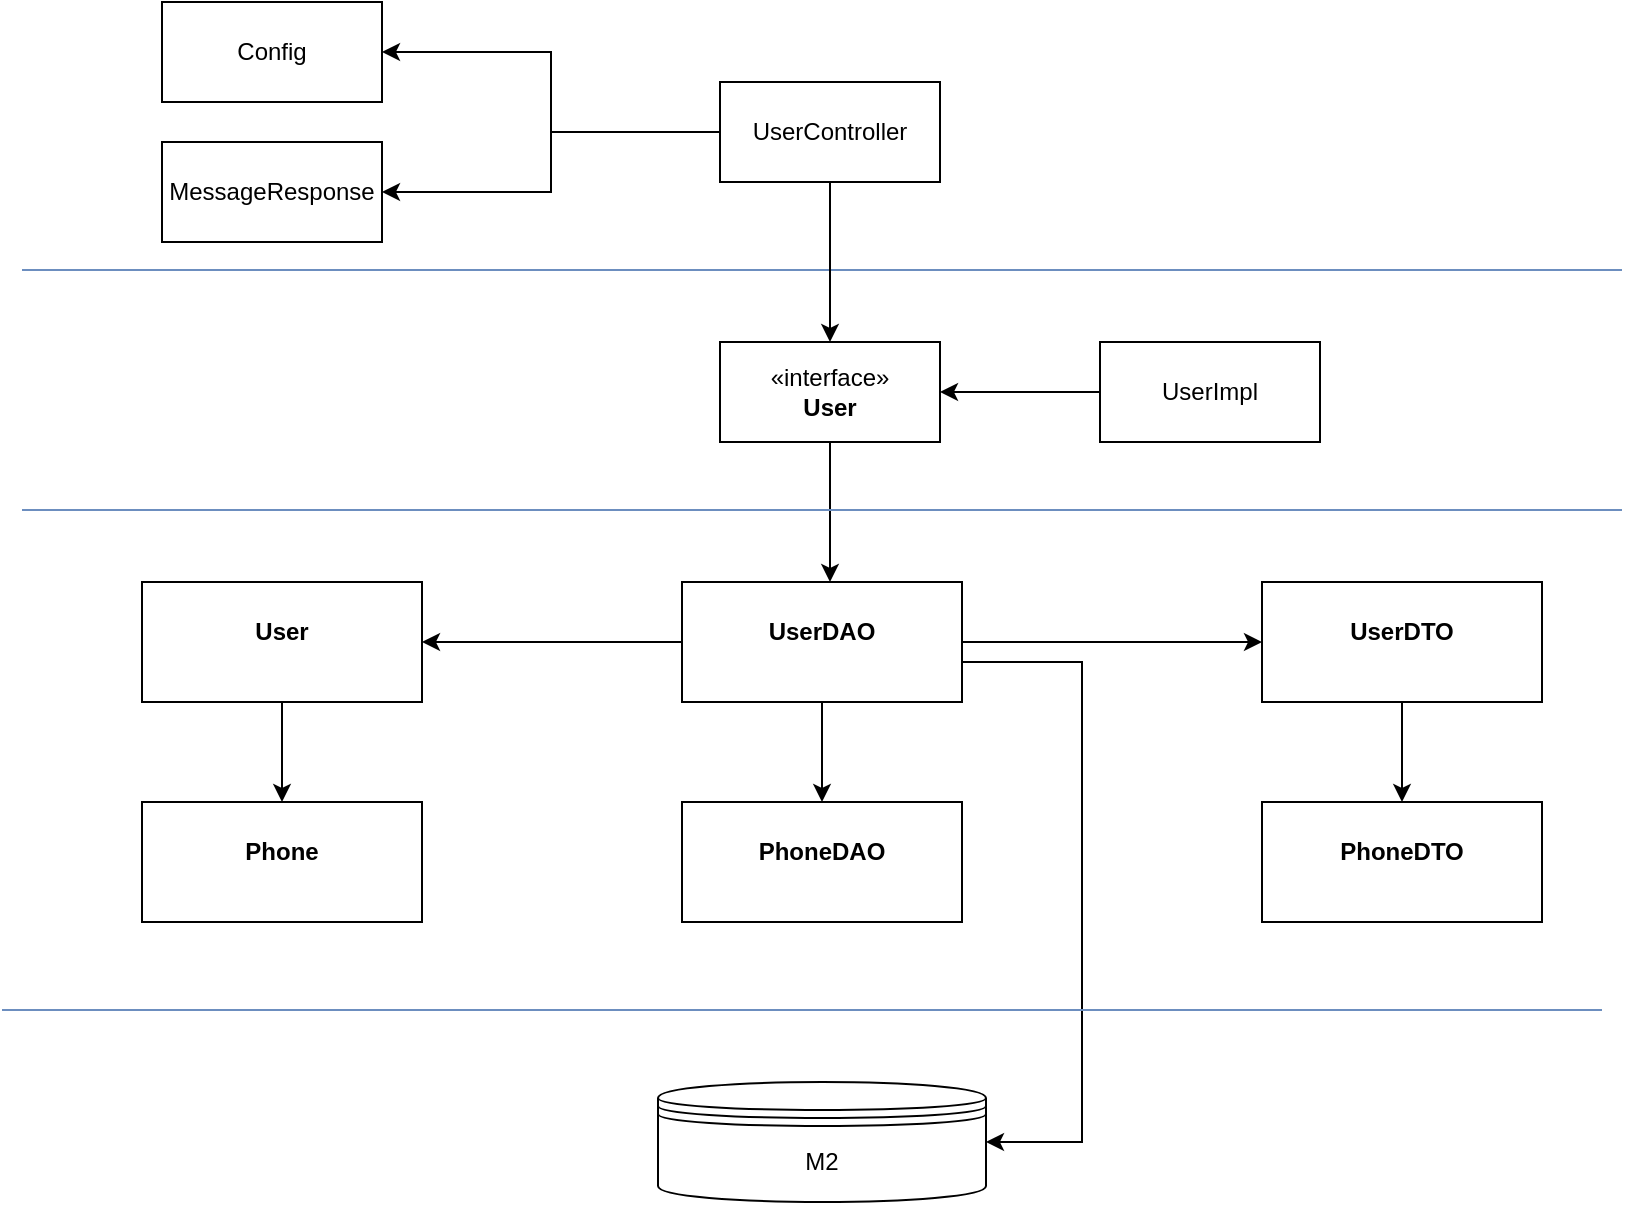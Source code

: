 <mxfile version="23.1.4" type="github">
  <diagram id="C5RBs43oDa-KdzZeNtuy" name="Page-1">
    <mxGraphModel dx="1410" dy="776" grid="1" gridSize="10" guides="1" tooltips="1" connect="1" arrows="1" fold="1" page="1" pageScale="1" pageWidth="827" pageHeight="1169" math="0" shadow="0">
      <root>
        <mxCell id="WIyWlLk6GJQsqaUBKTNV-0" />
        <mxCell id="WIyWlLk6GJQsqaUBKTNV-1" parent="WIyWlLk6GJQsqaUBKTNV-0" />
        <mxCell id="Q2zMbFvxR_m6wFwk5AVr-7" style="edgeStyle=orthogonalEdgeStyle;rounded=0;orthogonalLoop=1;jettySize=auto;html=1;entryX=0.5;entryY=0;entryDx=0;entryDy=0;" edge="1" parent="WIyWlLk6GJQsqaUBKTNV-1" source="Q2zMbFvxR_m6wFwk5AVr-4" target="Q2zMbFvxR_m6wFwk5AVr-6">
          <mxGeometry relative="1" as="geometry" />
        </mxCell>
        <mxCell id="Q2zMbFvxR_m6wFwk5AVr-4" value="&lt;p style=&quot;margin:0px;margin-top:4px;text-align:center;&quot;&gt;&lt;br&gt;&lt;b&gt;User&lt;/b&gt;&lt;/p&gt;" style="verticalAlign=top;align=left;overflow=fill;html=1;whiteSpace=wrap;" vertex="1" parent="WIyWlLk6GJQsqaUBKTNV-1">
          <mxGeometry x="79" y="330" width="140" height="60" as="geometry" />
        </mxCell>
        <mxCell id="Q2zMbFvxR_m6wFwk5AVr-6" value="&lt;p style=&quot;margin:0px;margin-top:4px;text-align:center;&quot;&gt;&lt;br&gt;&lt;b&gt;Phone&lt;/b&gt;&lt;/p&gt;" style="verticalAlign=top;align=left;overflow=fill;html=1;whiteSpace=wrap;" vertex="1" parent="WIyWlLk6GJQsqaUBKTNV-1">
          <mxGeometry x="79" y="440" width="140" height="60" as="geometry" />
        </mxCell>
        <mxCell id="Q2zMbFvxR_m6wFwk5AVr-9" style="edgeStyle=orthogonalEdgeStyle;rounded=0;orthogonalLoop=1;jettySize=auto;html=1;entryX=0.5;entryY=0;entryDx=0;entryDy=0;" edge="1" parent="WIyWlLk6GJQsqaUBKTNV-1" source="Q2zMbFvxR_m6wFwk5AVr-10" target="Q2zMbFvxR_m6wFwk5AVr-11">
          <mxGeometry relative="1" as="geometry" />
        </mxCell>
        <mxCell id="Q2zMbFvxR_m6wFwk5AVr-19" style="edgeStyle=orthogonalEdgeStyle;rounded=0;orthogonalLoop=1;jettySize=auto;html=1;" edge="1" parent="WIyWlLk6GJQsqaUBKTNV-1" source="Q2zMbFvxR_m6wFwk5AVr-10" target="Q2zMbFvxR_m6wFwk5AVr-13">
          <mxGeometry relative="1" as="geometry">
            <Array as="points">
              <mxPoint x="599" y="360" />
              <mxPoint x="599" y="360" />
            </Array>
          </mxGeometry>
        </mxCell>
        <mxCell id="Q2zMbFvxR_m6wFwk5AVr-28" style="edgeStyle=orthogonalEdgeStyle;rounded=0;orthogonalLoop=1;jettySize=auto;html=1;entryX=1;entryY=0.5;entryDx=0;entryDy=0;" edge="1" parent="WIyWlLk6GJQsqaUBKTNV-1" source="Q2zMbFvxR_m6wFwk5AVr-10" target="Q2zMbFvxR_m6wFwk5AVr-4">
          <mxGeometry relative="1" as="geometry">
            <Array as="points">
              <mxPoint x="249" y="360" />
              <mxPoint x="249" y="360" />
            </Array>
          </mxGeometry>
        </mxCell>
        <mxCell id="Q2zMbFvxR_m6wFwk5AVr-10" value="&lt;p style=&quot;margin:0px;margin-top:4px;text-align:center;&quot;&gt;&lt;br&gt;&lt;b&gt;UserDAO&lt;/b&gt;&lt;/p&gt;" style="verticalAlign=top;align=left;overflow=fill;html=1;whiteSpace=wrap;" vertex="1" parent="WIyWlLk6GJQsqaUBKTNV-1">
          <mxGeometry x="349" y="330" width="140" height="60" as="geometry" />
        </mxCell>
        <mxCell id="Q2zMbFvxR_m6wFwk5AVr-11" value="&lt;p style=&quot;margin:0px;margin-top:4px;text-align:center;&quot;&gt;&lt;br&gt;&lt;b&gt;PhoneDAO&lt;/b&gt;&lt;/p&gt;" style="verticalAlign=top;align=left;overflow=fill;html=1;whiteSpace=wrap;" vertex="1" parent="WIyWlLk6GJQsqaUBKTNV-1">
          <mxGeometry x="349" y="440" width="140" height="60" as="geometry" />
        </mxCell>
        <mxCell id="Q2zMbFvxR_m6wFwk5AVr-12" style="edgeStyle=orthogonalEdgeStyle;rounded=0;orthogonalLoop=1;jettySize=auto;html=1;entryX=0.5;entryY=0;entryDx=0;entryDy=0;" edge="1" parent="WIyWlLk6GJQsqaUBKTNV-1" source="Q2zMbFvxR_m6wFwk5AVr-13" target="Q2zMbFvxR_m6wFwk5AVr-14">
          <mxGeometry relative="1" as="geometry" />
        </mxCell>
        <mxCell id="Q2zMbFvxR_m6wFwk5AVr-13" value="&lt;p style=&quot;margin:0px;margin-top:4px;text-align:center;&quot;&gt;&lt;br&gt;&lt;b&gt;UserDTO&lt;/b&gt;&lt;/p&gt;" style="verticalAlign=top;align=left;overflow=fill;html=1;whiteSpace=wrap;" vertex="1" parent="WIyWlLk6GJQsqaUBKTNV-1">
          <mxGeometry x="639" y="330" width="140" height="60" as="geometry" />
        </mxCell>
        <mxCell id="Q2zMbFvxR_m6wFwk5AVr-14" value="&lt;p style=&quot;margin:0px;margin-top:4px;text-align:center;&quot;&gt;&lt;br&gt;&lt;b&gt;PhoneDTO&lt;/b&gt;&lt;/p&gt;" style="verticalAlign=top;align=left;overflow=fill;html=1;whiteSpace=wrap;" vertex="1" parent="WIyWlLk6GJQsqaUBKTNV-1">
          <mxGeometry x="639" y="440" width="140" height="60" as="geometry" />
        </mxCell>
        <mxCell id="Q2zMbFvxR_m6wFwk5AVr-17" value="M2" style="shape=datastore;whiteSpace=wrap;html=1;" vertex="1" parent="WIyWlLk6GJQsqaUBKTNV-1">
          <mxGeometry x="337" y="580" width="164" height="60" as="geometry" />
        </mxCell>
        <mxCell id="Q2zMbFvxR_m6wFwk5AVr-18" style="edgeStyle=orthogonalEdgeStyle;rounded=0;orthogonalLoop=1;jettySize=auto;html=1;entryX=1;entryY=0.5;entryDx=0;entryDy=0;" edge="1" parent="WIyWlLk6GJQsqaUBKTNV-1" source="Q2zMbFvxR_m6wFwk5AVr-10" target="Q2zMbFvxR_m6wFwk5AVr-17">
          <mxGeometry relative="1" as="geometry">
            <Array as="points">
              <mxPoint x="549" y="370" />
              <mxPoint x="549" y="610" />
            </Array>
          </mxGeometry>
        </mxCell>
        <mxCell id="Q2zMbFvxR_m6wFwk5AVr-26" style="edgeStyle=orthogonalEdgeStyle;rounded=0;orthogonalLoop=1;jettySize=auto;html=1;" edge="1" parent="WIyWlLk6GJQsqaUBKTNV-1" source="Q2zMbFvxR_m6wFwk5AVr-21" target="Q2zMbFvxR_m6wFwk5AVr-10">
          <mxGeometry relative="1" as="geometry">
            <Array as="points">
              <mxPoint x="423" y="300" />
              <mxPoint x="423" y="300" />
            </Array>
          </mxGeometry>
        </mxCell>
        <mxCell id="Q2zMbFvxR_m6wFwk5AVr-21" value="«interface»&lt;br&gt;&lt;b&gt;User&lt;/b&gt;" style="html=1;whiteSpace=wrap;" vertex="1" parent="WIyWlLk6GJQsqaUBKTNV-1">
          <mxGeometry x="368" y="210" width="110" height="50" as="geometry" />
        </mxCell>
        <mxCell id="Q2zMbFvxR_m6wFwk5AVr-25" style="edgeStyle=orthogonalEdgeStyle;rounded=0;orthogonalLoop=1;jettySize=auto;html=1;" edge="1" parent="WIyWlLk6GJQsqaUBKTNV-1" source="Q2zMbFvxR_m6wFwk5AVr-23" target="Q2zMbFvxR_m6wFwk5AVr-21">
          <mxGeometry relative="1" as="geometry" />
        </mxCell>
        <mxCell id="Q2zMbFvxR_m6wFwk5AVr-23" value="UserImpl" style="html=1;whiteSpace=wrap;" vertex="1" parent="WIyWlLk6GJQsqaUBKTNV-1">
          <mxGeometry x="558" y="210" width="110" height="50" as="geometry" />
        </mxCell>
        <mxCell id="Q2zMbFvxR_m6wFwk5AVr-29" value="" style="line;strokeWidth=1;fillColor=#dae8fc;align=left;verticalAlign=middle;spacingTop=-1;spacingLeft=3;spacingRight=3;rotatable=0;labelPosition=right;points=[];portConstraint=eastwest;strokeColor=#6c8ebf;" vertex="1" parent="WIyWlLk6GJQsqaUBKTNV-1">
          <mxGeometry x="19" y="290" width="800" height="8" as="geometry" />
        </mxCell>
        <mxCell id="Q2zMbFvxR_m6wFwk5AVr-30" value="" style="line;strokeWidth=1;fillColor=#dae8fc;align=left;verticalAlign=middle;spacingTop=-1;spacingLeft=3;spacingRight=3;rotatable=0;labelPosition=right;points=[];portConstraint=eastwest;strokeColor=#6c8ebf;" vertex="1" parent="WIyWlLk6GJQsqaUBKTNV-1">
          <mxGeometry x="19" y="170" width="800" height="8" as="geometry" />
        </mxCell>
        <mxCell id="Q2zMbFvxR_m6wFwk5AVr-32" style="edgeStyle=orthogonalEdgeStyle;rounded=0;orthogonalLoop=1;jettySize=auto;html=1;" edge="1" parent="WIyWlLk6GJQsqaUBKTNV-1" source="Q2zMbFvxR_m6wFwk5AVr-31" target="Q2zMbFvxR_m6wFwk5AVr-21">
          <mxGeometry relative="1" as="geometry" />
        </mxCell>
        <mxCell id="Q2zMbFvxR_m6wFwk5AVr-34" style="edgeStyle=orthogonalEdgeStyle;rounded=0;orthogonalLoop=1;jettySize=auto;html=1;" edge="1" parent="WIyWlLk6GJQsqaUBKTNV-1" source="Q2zMbFvxR_m6wFwk5AVr-31" target="Q2zMbFvxR_m6wFwk5AVr-33">
          <mxGeometry relative="1" as="geometry" />
        </mxCell>
        <mxCell id="Q2zMbFvxR_m6wFwk5AVr-37" style="edgeStyle=orthogonalEdgeStyle;rounded=0;orthogonalLoop=1;jettySize=auto;html=1;entryX=1;entryY=0.5;entryDx=0;entryDy=0;" edge="1" parent="WIyWlLk6GJQsqaUBKTNV-1" source="Q2zMbFvxR_m6wFwk5AVr-31" target="Q2zMbFvxR_m6wFwk5AVr-36">
          <mxGeometry relative="1" as="geometry" />
        </mxCell>
        <mxCell id="Q2zMbFvxR_m6wFwk5AVr-31" value="UserController" style="html=1;whiteSpace=wrap;" vertex="1" parent="WIyWlLk6GJQsqaUBKTNV-1">
          <mxGeometry x="368" y="80" width="110" height="50" as="geometry" />
        </mxCell>
        <mxCell id="Q2zMbFvxR_m6wFwk5AVr-33" value="Config" style="html=1;whiteSpace=wrap;" vertex="1" parent="WIyWlLk6GJQsqaUBKTNV-1">
          <mxGeometry x="89" y="40" width="110" height="50" as="geometry" />
        </mxCell>
        <mxCell id="Q2zMbFvxR_m6wFwk5AVr-35" value="" style="line;strokeWidth=1;fillColor=#dae8fc;align=left;verticalAlign=middle;spacingTop=-1;spacingLeft=3;spacingRight=3;rotatable=0;labelPosition=right;points=[];portConstraint=eastwest;strokeColor=#6c8ebf;" vertex="1" parent="WIyWlLk6GJQsqaUBKTNV-1">
          <mxGeometry x="9" y="540" width="800" height="8" as="geometry" />
        </mxCell>
        <mxCell id="Q2zMbFvxR_m6wFwk5AVr-36" value="MessageResponse" style="html=1;whiteSpace=wrap;" vertex="1" parent="WIyWlLk6GJQsqaUBKTNV-1">
          <mxGeometry x="89" y="110" width="110" height="50" as="geometry" />
        </mxCell>
      </root>
    </mxGraphModel>
  </diagram>
</mxfile>
